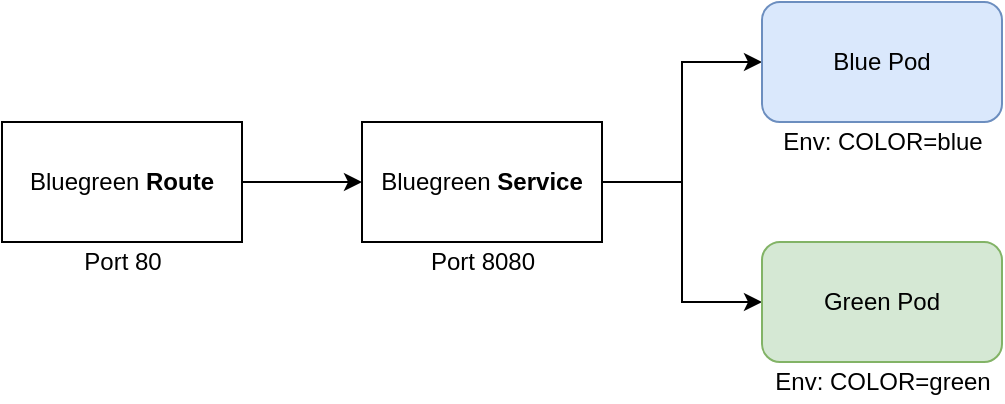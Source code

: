 <mxfile version="13.7.5" type="device"><diagram id="yz-_P8aqnPuIyNlT5EQW" name="Page-1"><mxGraphModel dx="892" dy="557" grid="1" gridSize="10" guides="1" tooltips="1" connect="1" arrows="1" fold="1" page="1" pageScale="1" pageWidth="827" pageHeight="1169" math="0" shadow="0"><root><mxCell id="0"/><mxCell id="1" parent="0"/><mxCell id="oML7iQuuFpO6gS8T4F-p-4" value="" style="edgeStyle=orthogonalEdgeStyle;rounded=0;orthogonalLoop=1;jettySize=auto;html=1;" parent="1" source="oML7iQuuFpO6gS8T4F-p-1" target="oML7iQuuFpO6gS8T4F-p-3" edge="1"><mxGeometry relative="1" as="geometry"><Array as="points"><mxPoint x="520" y="260"/><mxPoint x="520" y="200"/></Array></mxGeometry></mxCell><mxCell id="oML7iQuuFpO6gS8T4F-p-5" style="edgeStyle=orthogonalEdgeStyle;rounded=0;orthogonalLoop=1;jettySize=auto;html=1;entryX=0;entryY=0.5;entryDx=0;entryDy=0;" parent="1" source="oML7iQuuFpO6gS8T4F-p-1" target="oML7iQuuFpO6gS8T4F-p-2" edge="1"><mxGeometry relative="1" as="geometry"/></mxCell><mxCell id="oML7iQuuFpO6gS8T4F-p-1" value="Bluegreen &lt;b&gt;Service&lt;/b&gt;" style="rounded=0;whiteSpace=wrap;html=1;" parent="1" vertex="1"><mxGeometry x="360" y="230" width="120" height="60" as="geometry"/></mxCell><mxCell id="oML7iQuuFpO6gS8T4F-p-2" value="Green Pod" style="rounded=1;whiteSpace=wrap;html=1;fillColor=#d5e8d4;strokeColor=#82b366;" parent="1" vertex="1"><mxGeometry x="560" y="290" width="120" height="60" as="geometry"/></mxCell><mxCell id="oML7iQuuFpO6gS8T4F-p-3" value="Blue Pod" style="rounded=1;whiteSpace=wrap;html=1;fillColor=#dae8fc;strokeColor=#6c8ebf;" parent="1" vertex="1"><mxGeometry x="560" y="170" width="120" height="60" as="geometry"/></mxCell><mxCell id="oML7iQuuFpO6gS8T4F-p-8" value="" style="edgeStyle=orthogonalEdgeStyle;rounded=0;orthogonalLoop=1;jettySize=auto;html=1;" parent="1" source="oML7iQuuFpO6gS8T4F-p-7" target="oML7iQuuFpO6gS8T4F-p-1" edge="1"><mxGeometry relative="1" as="geometry"/></mxCell><mxCell id="oML7iQuuFpO6gS8T4F-p-7" value="Bluegreen &lt;b&gt;Route&lt;/b&gt;" style="rounded=0;whiteSpace=wrap;html=1;" parent="1" vertex="1"><mxGeometry x="180" y="230" width="120" height="60" as="geometry"/></mxCell><mxCell id="oML7iQuuFpO6gS8T4F-p-9" value="Port 8080" style="text;html=1;align=center;verticalAlign=middle;resizable=0;points=[];autosize=1;" parent="1" vertex="1"><mxGeometry x="385" y="290" width="70" height="20" as="geometry"/></mxCell><mxCell id="oML7iQuuFpO6gS8T4F-p-10" value="Port 80" style="text;html=1;align=center;verticalAlign=middle;resizable=0;points=[];autosize=1;" parent="1" vertex="1"><mxGeometry x="215" y="290" width="50" height="20" as="geometry"/></mxCell><mxCell id="oML7iQuuFpO6gS8T4F-p-11" value="Env: COLOR=blue" style="text;html=1;align=center;verticalAlign=middle;resizable=0;points=[];autosize=1;" parent="1" vertex="1"><mxGeometry x="560" y="230" width="120" height="20" as="geometry"/></mxCell><mxCell id="oML7iQuuFpO6gS8T4F-p-12" value="Env: COLOR=green" style="text;html=1;align=center;verticalAlign=middle;resizable=0;points=[];autosize=1;" parent="1" vertex="1"><mxGeometry x="560" y="350" width="120" height="20" as="geometry"/></mxCell></root></mxGraphModel></diagram></mxfile>